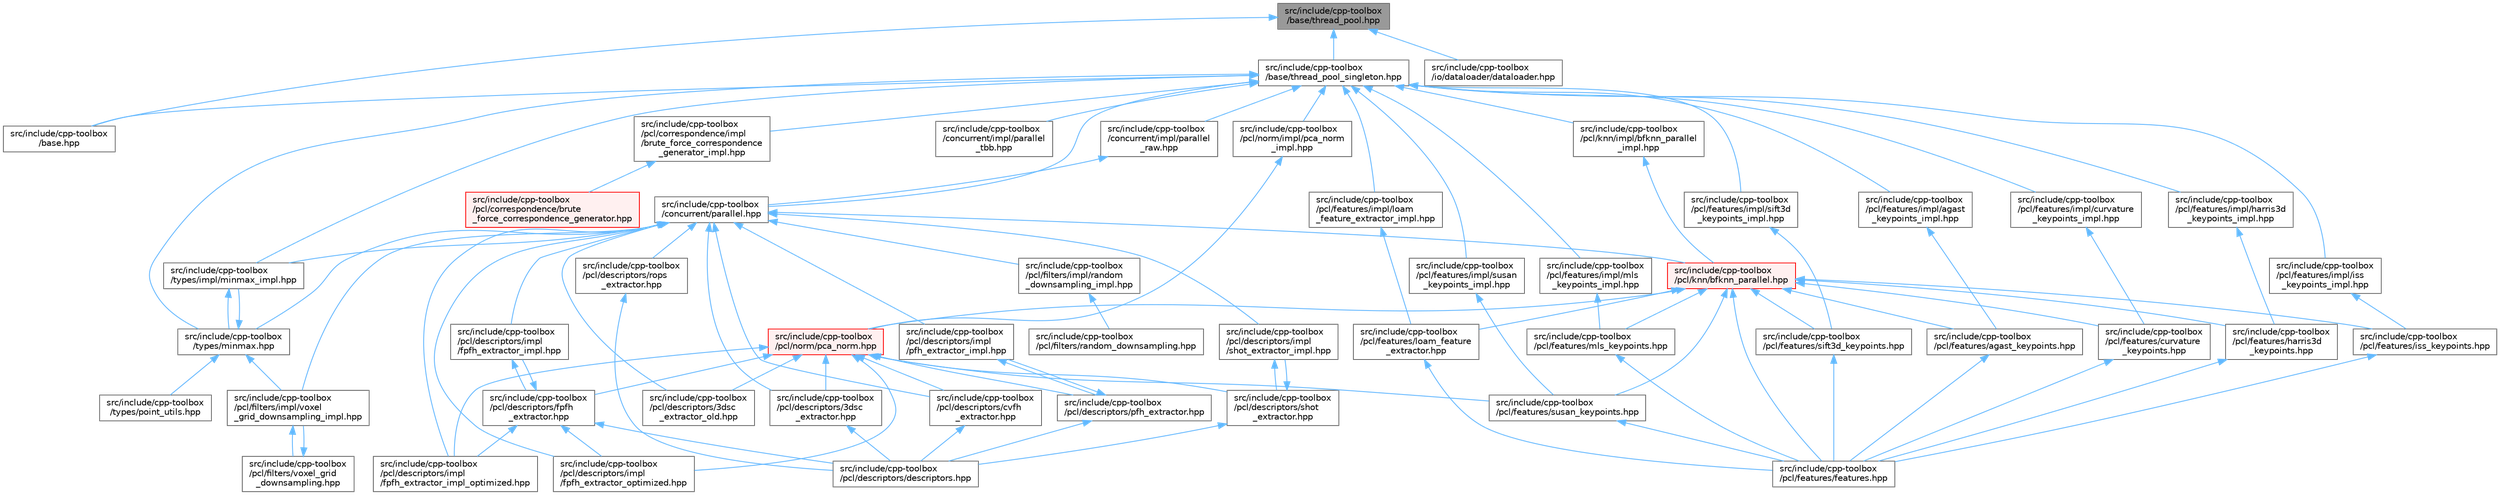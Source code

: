 digraph "src/include/cpp-toolbox/base/thread_pool.hpp"
{
 // LATEX_PDF_SIZE
  bgcolor="transparent";
  edge [fontname=Helvetica,fontsize=10,labelfontname=Helvetica,labelfontsize=10];
  node [fontname=Helvetica,fontsize=10,shape=box,height=0.2,width=0.4];
  Node1 [id="Node000001",label="src/include/cpp-toolbox\l/base/thread_pool.hpp",height=0.2,width=0.4,color="gray40", fillcolor="grey60", style="filled", fontcolor="black",tooltip=" "];
  Node1 -> Node2 [id="edge1_Node000001_Node000002",dir="back",color="steelblue1",style="solid",tooltip=" "];
  Node2 [id="Node000002",label="src/include/cpp-toolbox\l/base.hpp",height=0.2,width=0.4,color="grey40", fillcolor="white", style="filled",URL="$base_8hpp.html",tooltip=" "];
  Node1 -> Node3 [id="edge2_Node000001_Node000003",dir="back",color="steelblue1",style="solid",tooltip=" "];
  Node3 [id="Node000003",label="src/include/cpp-toolbox\l/base/thread_pool_singleton.hpp",height=0.2,width=0.4,color="grey40", fillcolor="white", style="filled",URL="$thread__pool__singleton_8hpp.html",tooltip=" "];
  Node3 -> Node2 [id="edge3_Node000003_Node000002",dir="back",color="steelblue1",style="solid",tooltip=" "];
  Node3 -> Node4 [id="edge4_Node000003_Node000004",dir="back",color="steelblue1",style="solid",tooltip=" "];
  Node4 [id="Node000004",label="src/include/cpp-toolbox\l/concurrent/impl/parallel\l_raw.hpp",height=0.2,width=0.4,color="grey40", fillcolor="white", style="filled",URL="$parallel__raw_8hpp.html",tooltip=" "];
  Node4 -> Node5 [id="edge5_Node000004_Node000005",dir="back",color="steelblue1",style="solid",tooltip=" "];
  Node5 [id="Node000005",label="src/include/cpp-toolbox\l/concurrent/parallel.hpp",height=0.2,width=0.4,color="grey40", fillcolor="white", style="filled",URL="$parallel_8hpp.html",tooltip=" "];
  Node5 -> Node6 [id="edge6_Node000005_Node000006",dir="back",color="steelblue1",style="solid",tooltip=" "];
  Node6 [id="Node000006",label="src/include/cpp-toolbox\l/pcl/descriptors/3dsc\l_extractor.hpp",height=0.2,width=0.4,color="grey40", fillcolor="white", style="filled",URL="$3dsc__extractor_8hpp.html",tooltip=" "];
  Node6 -> Node7 [id="edge7_Node000006_Node000007",dir="back",color="steelblue1",style="solid",tooltip=" "];
  Node7 [id="Node000007",label="src/include/cpp-toolbox\l/pcl/descriptors/descriptors.hpp",height=0.2,width=0.4,color="grey40", fillcolor="white", style="filled",URL="$descriptors_8hpp.html",tooltip="描述子提取算法统一导出文件 / Unified export file for descriptor extraction algorithms"];
  Node5 -> Node8 [id="edge8_Node000005_Node000008",dir="back",color="steelblue1",style="solid",tooltip=" "];
  Node8 [id="Node000008",label="src/include/cpp-toolbox\l/pcl/descriptors/3dsc\l_extractor_old.hpp",height=0.2,width=0.4,color="grey40", fillcolor="white", style="filled",URL="$3dsc__extractor__old_8hpp.html",tooltip=" "];
  Node5 -> Node9 [id="edge9_Node000005_Node000009",dir="back",color="steelblue1",style="solid",tooltip=" "];
  Node9 [id="Node000009",label="src/include/cpp-toolbox\l/pcl/descriptors/cvfh\l_extractor.hpp",height=0.2,width=0.4,color="grey40", fillcolor="white", style="filled",URL="$cvfh__extractor_8hpp.html",tooltip=" "];
  Node9 -> Node7 [id="edge10_Node000009_Node000007",dir="back",color="steelblue1",style="solid",tooltip=" "];
  Node5 -> Node10 [id="edge11_Node000005_Node000010",dir="back",color="steelblue1",style="solid",tooltip=" "];
  Node10 [id="Node000010",label="src/include/cpp-toolbox\l/pcl/descriptors/impl\l/fpfh_extractor_impl.hpp",height=0.2,width=0.4,color="grey40", fillcolor="white", style="filled",URL="$fpfh__extractor__impl_8hpp.html",tooltip=" "];
  Node10 -> Node11 [id="edge12_Node000010_Node000011",dir="back",color="steelblue1",style="solid",tooltip=" "];
  Node11 [id="Node000011",label="src/include/cpp-toolbox\l/pcl/descriptors/fpfh\l_extractor.hpp",height=0.2,width=0.4,color="grey40", fillcolor="white", style="filled",URL="$fpfh__extractor_8hpp.html",tooltip=" "];
  Node11 -> Node7 [id="edge13_Node000011_Node000007",dir="back",color="steelblue1",style="solid",tooltip=" "];
  Node11 -> Node10 [id="edge14_Node000011_Node000010",dir="back",color="steelblue1",style="solid",tooltip=" "];
  Node11 -> Node12 [id="edge15_Node000011_Node000012",dir="back",color="steelblue1",style="solid",tooltip=" "];
  Node12 [id="Node000012",label="src/include/cpp-toolbox\l/pcl/descriptors/impl\l/fpfh_extractor_impl_optimized.hpp",height=0.2,width=0.4,color="grey40", fillcolor="white", style="filled",URL="$fpfh__extractor__impl__optimized_8hpp.html",tooltip=" "];
  Node11 -> Node13 [id="edge16_Node000011_Node000013",dir="back",color="steelblue1",style="solid",tooltip=" "];
  Node13 [id="Node000013",label="src/include/cpp-toolbox\l/pcl/descriptors/impl\l/fpfh_extractor_optimized.hpp",height=0.2,width=0.4,color="grey40", fillcolor="white", style="filled",URL="$fpfh__extractor__optimized_8hpp.html",tooltip=" "];
  Node5 -> Node12 [id="edge17_Node000005_Node000012",dir="back",color="steelblue1",style="solid",tooltip=" "];
  Node5 -> Node13 [id="edge18_Node000005_Node000013",dir="back",color="steelblue1",style="solid",tooltip=" "];
  Node5 -> Node14 [id="edge19_Node000005_Node000014",dir="back",color="steelblue1",style="solid",tooltip=" "];
  Node14 [id="Node000014",label="src/include/cpp-toolbox\l/pcl/descriptors/impl\l/pfh_extractor_impl.hpp",height=0.2,width=0.4,color="grey40", fillcolor="white", style="filled",URL="$pfh__extractor__impl_8hpp.html",tooltip=" "];
  Node14 -> Node15 [id="edge20_Node000014_Node000015",dir="back",color="steelblue1",style="solid",tooltip=" "];
  Node15 [id="Node000015",label="src/include/cpp-toolbox\l/pcl/descriptors/pfh_extractor.hpp",height=0.2,width=0.4,color="grey40", fillcolor="white", style="filled",URL="$pfh__extractor_8hpp.html",tooltip=" "];
  Node15 -> Node7 [id="edge21_Node000015_Node000007",dir="back",color="steelblue1",style="solid",tooltip=" "];
  Node15 -> Node14 [id="edge22_Node000015_Node000014",dir="back",color="steelblue1",style="solid",tooltip=" "];
  Node5 -> Node16 [id="edge23_Node000005_Node000016",dir="back",color="steelblue1",style="solid",tooltip=" "];
  Node16 [id="Node000016",label="src/include/cpp-toolbox\l/pcl/descriptors/impl\l/shot_extractor_impl.hpp",height=0.2,width=0.4,color="grey40", fillcolor="white", style="filled",URL="$shot__extractor__impl_8hpp.html",tooltip=" "];
  Node16 -> Node17 [id="edge24_Node000016_Node000017",dir="back",color="steelblue1",style="solid",tooltip=" "];
  Node17 [id="Node000017",label="src/include/cpp-toolbox\l/pcl/descriptors/shot\l_extractor.hpp",height=0.2,width=0.4,color="grey40", fillcolor="white", style="filled",URL="$shot__extractor_8hpp.html",tooltip=" "];
  Node17 -> Node7 [id="edge25_Node000017_Node000007",dir="back",color="steelblue1",style="solid",tooltip=" "];
  Node17 -> Node16 [id="edge26_Node000017_Node000016",dir="back",color="steelblue1",style="solid",tooltip=" "];
  Node5 -> Node18 [id="edge27_Node000005_Node000018",dir="back",color="steelblue1",style="solid",tooltip=" "];
  Node18 [id="Node000018",label="src/include/cpp-toolbox\l/pcl/descriptors/rops\l_extractor.hpp",height=0.2,width=0.4,color="grey40", fillcolor="white", style="filled",URL="$rops__extractor_8hpp.html",tooltip=" "];
  Node18 -> Node7 [id="edge28_Node000018_Node000007",dir="back",color="steelblue1",style="solid",tooltip=" "];
  Node5 -> Node19 [id="edge29_Node000005_Node000019",dir="back",color="steelblue1",style="solid",tooltip=" "];
  Node19 [id="Node000019",label="src/include/cpp-toolbox\l/pcl/filters/impl/random\l_downsampling_impl.hpp",height=0.2,width=0.4,color="grey40", fillcolor="white", style="filled",URL="$random__downsampling__impl_8hpp.html",tooltip=" "];
  Node19 -> Node20 [id="edge30_Node000019_Node000020",dir="back",color="steelblue1",style="solid",tooltip=" "];
  Node20 [id="Node000020",label="src/include/cpp-toolbox\l/pcl/filters/random_downsampling.hpp",height=0.2,width=0.4,color="grey40", fillcolor="white", style="filled",URL="$random__downsampling_8hpp.html",tooltip=" "];
  Node5 -> Node21 [id="edge31_Node000005_Node000021",dir="back",color="steelblue1",style="solid",tooltip=" "];
  Node21 [id="Node000021",label="src/include/cpp-toolbox\l/pcl/filters/impl/voxel\l_grid_downsampling_impl.hpp",height=0.2,width=0.4,color="grey40", fillcolor="white", style="filled",URL="$voxel__grid__downsampling__impl_8hpp.html",tooltip=" "];
  Node21 -> Node22 [id="edge32_Node000021_Node000022",dir="back",color="steelblue1",style="solid",tooltip=" "];
  Node22 [id="Node000022",label="src/include/cpp-toolbox\l/pcl/filters/voxel_grid\l_downsampling.hpp",height=0.2,width=0.4,color="grey40", fillcolor="white", style="filled",URL="$voxel__grid__downsampling_8hpp.html",tooltip=" "];
  Node22 -> Node21 [id="edge33_Node000022_Node000021",dir="back",color="steelblue1",style="solid",tooltip=" "];
  Node5 -> Node23 [id="edge34_Node000005_Node000023",dir="back",color="steelblue1",style="solid",tooltip=" "];
  Node23 [id="Node000023",label="src/include/cpp-toolbox\l/pcl/knn/bfknn_parallel.hpp",height=0.2,width=0.4,color="red", fillcolor="#FFF0F0", style="filled",URL="$bfknn__parallel_8hpp.html",tooltip=" "];
  Node23 -> Node24 [id="edge35_Node000023_Node000024",dir="back",color="steelblue1",style="solid",tooltip=" "];
  Node24 [id="Node000024",label="src/include/cpp-toolbox\l/pcl/features/agast_keypoints.hpp",height=0.2,width=0.4,color="grey40", fillcolor="white", style="filled",URL="$agast__keypoints_8hpp.html",tooltip=" "];
  Node24 -> Node25 [id="edge36_Node000024_Node000025",dir="back",color="steelblue1",style="solid",tooltip=" "];
  Node25 [id="Node000025",label="src/include/cpp-toolbox\l/pcl/features/features.hpp",height=0.2,width=0.4,color="grey40", fillcolor="white", style="filled",URL="$features_8hpp.html",tooltip="PCL特征提取器集合头文件 / PCL feature extractors collection header file."];
  Node23 -> Node26 [id="edge37_Node000023_Node000026",dir="back",color="steelblue1",style="solid",tooltip=" "];
  Node26 [id="Node000026",label="src/include/cpp-toolbox\l/pcl/features/curvature\l_keypoints.hpp",height=0.2,width=0.4,color="grey40", fillcolor="white", style="filled",URL="$curvature__keypoints_8hpp.html",tooltip=" "];
  Node26 -> Node25 [id="edge38_Node000026_Node000025",dir="back",color="steelblue1",style="solid",tooltip=" "];
  Node23 -> Node25 [id="edge39_Node000023_Node000025",dir="back",color="steelblue1",style="solid",tooltip=" "];
  Node23 -> Node27 [id="edge40_Node000023_Node000027",dir="back",color="steelblue1",style="solid",tooltip=" "];
  Node27 [id="Node000027",label="src/include/cpp-toolbox\l/pcl/features/harris3d\l_keypoints.hpp",height=0.2,width=0.4,color="grey40", fillcolor="white", style="filled",URL="$harris3d__keypoints_8hpp.html",tooltip=" "];
  Node27 -> Node25 [id="edge41_Node000027_Node000025",dir="back",color="steelblue1",style="solid",tooltip=" "];
  Node23 -> Node28 [id="edge42_Node000023_Node000028",dir="back",color="steelblue1",style="solid",tooltip=" "];
  Node28 [id="Node000028",label="src/include/cpp-toolbox\l/pcl/features/iss_keypoints.hpp",height=0.2,width=0.4,color="grey40", fillcolor="white", style="filled",URL="$iss__keypoints_8hpp.html",tooltip=" "];
  Node28 -> Node25 [id="edge43_Node000028_Node000025",dir="back",color="steelblue1",style="solid",tooltip=" "];
  Node23 -> Node29 [id="edge44_Node000023_Node000029",dir="back",color="steelblue1",style="solid",tooltip=" "];
  Node29 [id="Node000029",label="src/include/cpp-toolbox\l/pcl/features/loam_feature\l_extractor.hpp",height=0.2,width=0.4,color="grey40", fillcolor="white", style="filled",URL="$loam__feature__extractor_8hpp.html",tooltip=" "];
  Node29 -> Node25 [id="edge45_Node000029_Node000025",dir="back",color="steelblue1",style="solid",tooltip=" "];
  Node23 -> Node30 [id="edge46_Node000023_Node000030",dir="back",color="steelblue1",style="solid",tooltip=" "];
  Node30 [id="Node000030",label="src/include/cpp-toolbox\l/pcl/features/mls_keypoints.hpp",height=0.2,width=0.4,color="grey40", fillcolor="white", style="filled",URL="$mls__keypoints_8hpp.html",tooltip=" "];
  Node30 -> Node25 [id="edge47_Node000030_Node000025",dir="back",color="steelblue1",style="solid",tooltip=" "];
  Node23 -> Node31 [id="edge48_Node000023_Node000031",dir="back",color="steelblue1",style="solid",tooltip=" "];
  Node31 [id="Node000031",label="src/include/cpp-toolbox\l/pcl/features/sift3d_keypoints.hpp",height=0.2,width=0.4,color="grey40", fillcolor="white", style="filled",URL="$sift3d__keypoints_8hpp.html",tooltip=" "];
  Node31 -> Node25 [id="edge49_Node000031_Node000025",dir="back",color="steelblue1",style="solid",tooltip=" "];
  Node23 -> Node32 [id="edge50_Node000023_Node000032",dir="back",color="steelblue1",style="solid",tooltip=" "];
  Node32 [id="Node000032",label="src/include/cpp-toolbox\l/pcl/features/susan_keypoints.hpp",height=0.2,width=0.4,color="grey40", fillcolor="white", style="filled",URL="$susan__keypoints_8hpp.html",tooltip=" "];
  Node32 -> Node25 [id="edge51_Node000032_Node000025",dir="back",color="steelblue1",style="solid",tooltip=" "];
  Node23 -> Node34 [id="edge52_Node000023_Node000034",dir="back",color="steelblue1",style="solid",tooltip=" "];
  Node34 [id="Node000034",label="src/include/cpp-toolbox\l/pcl/norm/pca_norm.hpp",height=0.2,width=0.4,color="red", fillcolor="#FFF0F0", style="filled",URL="$pca__norm_8hpp.html",tooltip=" "];
  Node34 -> Node6 [id="edge53_Node000034_Node000006",dir="back",color="steelblue1",style="solid",tooltip=" "];
  Node34 -> Node8 [id="edge54_Node000034_Node000008",dir="back",color="steelblue1",style="solid",tooltip=" "];
  Node34 -> Node9 [id="edge55_Node000034_Node000009",dir="back",color="steelblue1",style="solid",tooltip=" "];
  Node34 -> Node11 [id="edge56_Node000034_Node000011",dir="back",color="steelblue1",style="solid",tooltip=" "];
  Node34 -> Node12 [id="edge57_Node000034_Node000012",dir="back",color="steelblue1",style="solid",tooltip=" "];
  Node34 -> Node13 [id="edge58_Node000034_Node000013",dir="back",color="steelblue1",style="solid",tooltip=" "];
  Node34 -> Node15 [id="edge59_Node000034_Node000015",dir="back",color="steelblue1",style="solid",tooltip=" "];
  Node34 -> Node17 [id="edge60_Node000034_Node000017",dir="back",color="steelblue1",style="solid",tooltip=" "];
  Node34 -> Node32 [id="edge61_Node000034_Node000032",dir="back",color="steelblue1",style="solid",tooltip=" "];
  Node5 -> Node37 [id="edge62_Node000005_Node000037",dir="back",color="steelblue1",style="solid",tooltip=" "];
  Node37 [id="Node000037",label="src/include/cpp-toolbox\l/types/impl/minmax_impl.hpp",height=0.2,width=0.4,color="grey40", fillcolor="white", style="filled",URL="$minmax__impl_8hpp.html",tooltip=" "];
  Node37 -> Node38 [id="edge63_Node000037_Node000038",dir="back",color="steelblue1",style="solid",tooltip=" "];
  Node38 [id="Node000038",label="src/include/cpp-toolbox\l/types/minmax.hpp",height=0.2,width=0.4,color="grey40", fillcolor="white", style="filled",URL="$minmax_8hpp.html",tooltip=" "];
  Node38 -> Node21 [id="edge64_Node000038_Node000021",dir="back",color="steelblue1",style="solid",tooltip=" "];
  Node38 -> Node37 [id="edge65_Node000038_Node000037",dir="back",color="steelblue1",style="solid",tooltip=" "];
  Node38 -> Node39 [id="edge66_Node000038_Node000039",dir="back",color="steelblue1",style="solid",tooltip=" "];
  Node39 [id="Node000039",label="src/include/cpp-toolbox\l/types/point_utils.hpp",height=0.2,width=0.4,color="grey40", fillcolor="white", style="filled",URL="$point__utils_8hpp.html",tooltip=" "];
  Node5 -> Node38 [id="edge67_Node000005_Node000038",dir="back",color="steelblue1",style="solid",tooltip=" "];
  Node3 -> Node40 [id="edge68_Node000003_Node000040",dir="back",color="steelblue1",style="solid",tooltip=" "];
  Node40 [id="Node000040",label="src/include/cpp-toolbox\l/concurrent/impl/parallel\l_tbb.hpp",height=0.2,width=0.4,color="grey40", fillcolor="white", style="filled",URL="$parallel__tbb_8hpp.html",tooltip=" "];
  Node3 -> Node5 [id="edge69_Node000003_Node000005",dir="back",color="steelblue1",style="solid",tooltip=" "];
  Node3 -> Node41 [id="edge70_Node000003_Node000041",dir="back",color="steelblue1",style="solid",tooltip=" "];
  Node41 [id="Node000041",label="src/include/cpp-toolbox\l/pcl/correspondence/impl\l/brute_force_correspondence\l_generator_impl.hpp",height=0.2,width=0.4,color="grey40", fillcolor="white", style="filled",URL="$brute__force__correspondence__generator__impl_8hpp.html",tooltip=" "];
  Node41 -> Node42 [id="edge71_Node000041_Node000042",dir="back",color="steelblue1",style="solid",tooltip=" "];
  Node42 [id="Node000042",label="src/include/cpp-toolbox\l/pcl/correspondence/brute\l_force_correspondence_generator.hpp",height=0.2,width=0.4,color="red", fillcolor="#FFF0F0", style="filled",URL="$brute__force__correspondence__generator_8hpp.html",tooltip=" "];
  Node3 -> Node44 [id="edge72_Node000003_Node000044",dir="back",color="steelblue1",style="solid",tooltip=" "];
  Node44 [id="Node000044",label="src/include/cpp-toolbox\l/pcl/features/impl/agast\l_keypoints_impl.hpp",height=0.2,width=0.4,color="grey40", fillcolor="white", style="filled",URL="$agast__keypoints__impl_8hpp.html",tooltip=" "];
  Node44 -> Node24 [id="edge73_Node000044_Node000024",dir="back",color="steelblue1",style="solid",tooltip=" "];
  Node3 -> Node45 [id="edge74_Node000003_Node000045",dir="back",color="steelblue1",style="solid",tooltip=" "];
  Node45 [id="Node000045",label="src/include/cpp-toolbox\l/pcl/features/impl/curvature\l_keypoints_impl.hpp",height=0.2,width=0.4,color="grey40", fillcolor="white", style="filled",URL="$curvature__keypoints__impl_8hpp.html",tooltip=" "];
  Node45 -> Node26 [id="edge75_Node000045_Node000026",dir="back",color="steelblue1",style="solid",tooltip=" "];
  Node3 -> Node46 [id="edge76_Node000003_Node000046",dir="back",color="steelblue1",style="solid",tooltip=" "];
  Node46 [id="Node000046",label="src/include/cpp-toolbox\l/pcl/features/impl/harris3d\l_keypoints_impl.hpp",height=0.2,width=0.4,color="grey40", fillcolor="white", style="filled",URL="$harris3d__keypoints__impl_8hpp.html",tooltip=" "];
  Node46 -> Node27 [id="edge77_Node000046_Node000027",dir="back",color="steelblue1",style="solid",tooltip=" "];
  Node3 -> Node47 [id="edge78_Node000003_Node000047",dir="back",color="steelblue1",style="solid",tooltip=" "];
  Node47 [id="Node000047",label="src/include/cpp-toolbox\l/pcl/features/impl/iss\l_keypoints_impl.hpp",height=0.2,width=0.4,color="grey40", fillcolor="white", style="filled",URL="$iss__keypoints__impl_8hpp.html",tooltip=" "];
  Node47 -> Node28 [id="edge79_Node000047_Node000028",dir="back",color="steelblue1",style="solid",tooltip=" "];
  Node3 -> Node48 [id="edge80_Node000003_Node000048",dir="back",color="steelblue1",style="solid",tooltip=" "];
  Node48 [id="Node000048",label="src/include/cpp-toolbox\l/pcl/features/impl/loam\l_feature_extractor_impl.hpp",height=0.2,width=0.4,color="grey40", fillcolor="white", style="filled",URL="$loam__feature__extractor__impl_8hpp.html",tooltip=" "];
  Node48 -> Node29 [id="edge81_Node000048_Node000029",dir="back",color="steelblue1",style="solid",tooltip=" "];
  Node3 -> Node49 [id="edge82_Node000003_Node000049",dir="back",color="steelblue1",style="solid",tooltip=" "];
  Node49 [id="Node000049",label="src/include/cpp-toolbox\l/pcl/features/impl/mls\l_keypoints_impl.hpp",height=0.2,width=0.4,color="grey40", fillcolor="white", style="filled",URL="$mls__keypoints__impl_8hpp.html",tooltip=" "];
  Node49 -> Node30 [id="edge83_Node000049_Node000030",dir="back",color="steelblue1",style="solid",tooltip=" "];
  Node3 -> Node50 [id="edge84_Node000003_Node000050",dir="back",color="steelblue1",style="solid",tooltip=" "];
  Node50 [id="Node000050",label="src/include/cpp-toolbox\l/pcl/features/impl/sift3d\l_keypoints_impl.hpp",height=0.2,width=0.4,color="grey40", fillcolor="white", style="filled",URL="$sift3d__keypoints__impl_8hpp.html",tooltip=" "];
  Node50 -> Node31 [id="edge85_Node000050_Node000031",dir="back",color="steelblue1",style="solid",tooltip=" "];
  Node3 -> Node51 [id="edge86_Node000003_Node000051",dir="back",color="steelblue1",style="solid",tooltip=" "];
  Node51 [id="Node000051",label="src/include/cpp-toolbox\l/pcl/features/impl/susan\l_keypoints_impl.hpp",height=0.2,width=0.4,color="grey40", fillcolor="white", style="filled",URL="$susan__keypoints__impl_8hpp.html",tooltip=" "];
  Node51 -> Node32 [id="edge87_Node000051_Node000032",dir="back",color="steelblue1",style="solid",tooltip=" "];
  Node3 -> Node52 [id="edge88_Node000003_Node000052",dir="back",color="steelblue1",style="solid",tooltip=" "];
  Node52 [id="Node000052",label="src/include/cpp-toolbox\l/pcl/knn/impl/bfknn_parallel\l_impl.hpp",height=0.2,width=0.4,color="grey40", fillcolor="white", style="filled",URL="$bfknn__parallel__impl_8hpp.html",tooltip=" "];
  Node52 -> Node23 [id="edge89_Node000052_Node000023",dir="back",color="steelblue1",style="solid",tooltip=" "];
  Node3 -> Node53 [id="edge90_Node000003_Node000053",dir="back",color="steelblue1",style="solid",tooltip=" "];
  Node53 [id="Node000053",label="src/include/cpp-toolbox\l/pcl/norm/impl/pca_norm\l_impl.hpp",height=0.2,width=0.4,color="grey40", fillcolor="white", style="filled",URL="$pca__norm__impl_8hpp.html",tooltip=" "];
  Node53 -> Node34 [id="edge91_Node000053_Node000034",dir="back",color="steelblue1",style="solid",tooltip=" "];
  Node3 -> Node37 [id="edge92_Node000003_Node000037",dir="back",color="steelblue1",style="solid",tooltip=" "];
  Node3 -> Node38 [id="edge93_Node000003_Node000038",dir="back",color="steelblue1",style="solid",tooltip=" "];
  Node1 -> Node54 [id="edge94_Node000001_Node000054",dir="back",color="steelblue1",style="solid",tooltip=" "];
  Node54 [id="Node000054",label="src/include/cpp-toolbox\l/io/dataloader/dataloader.hpp",height=0.2,width=0.4,color="grey40", fillcolor="white", style="filled",URL="$dataloader_8hpp.html",tooltip=" "];
}
